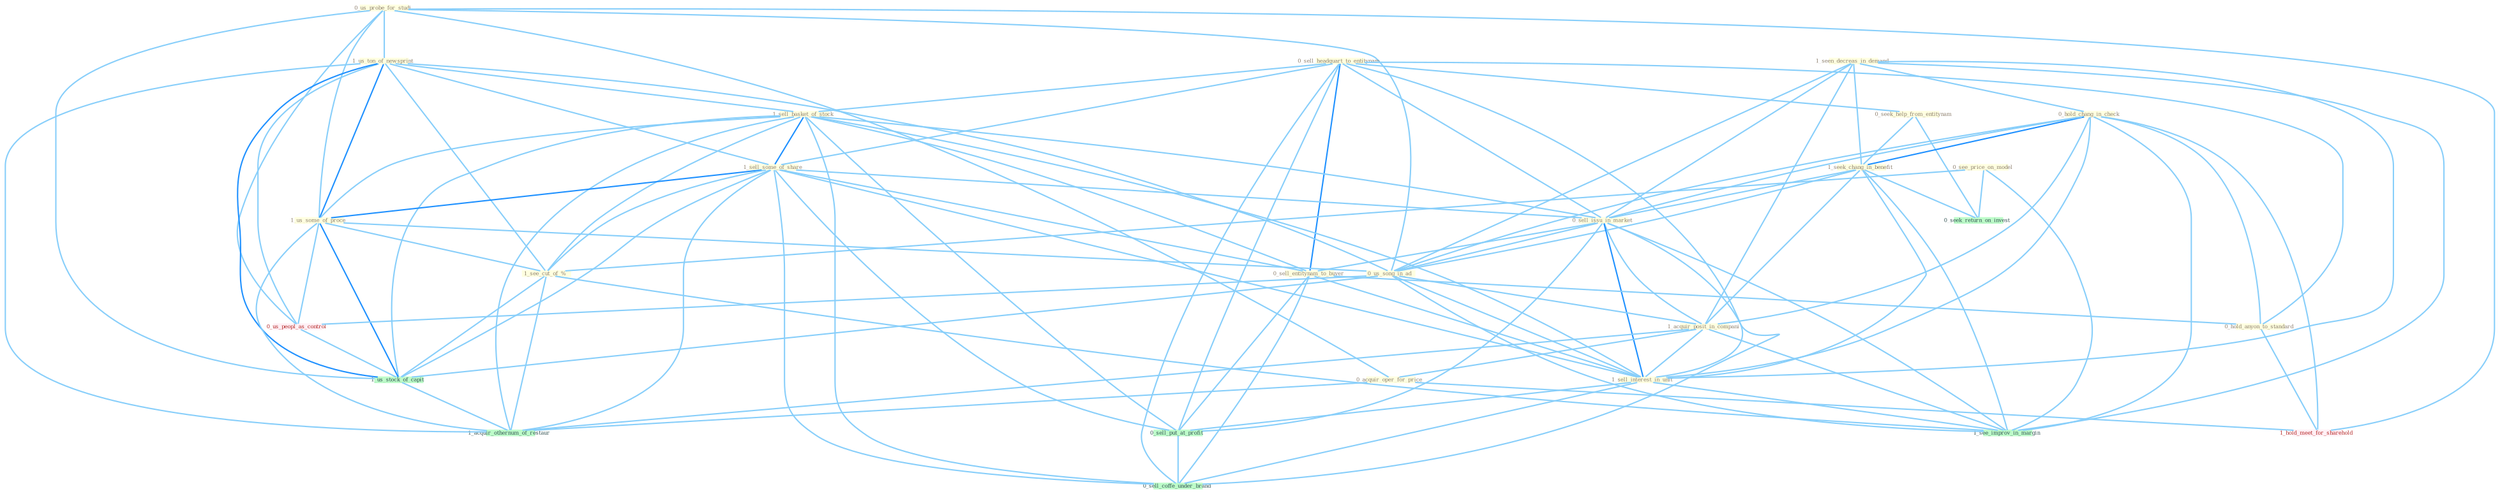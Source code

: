 Graph G{ 
    node
    [shape=polygon,style=filled,width=.5,height=.06,color="#BDFCC9",fixedsize=true,fontsize=4,
    fontcolor="#2f4f4f"];
    {node
    [color="#ffffe0", fontcolor="#8b7d6b"] "0_us_probe_for_studi " "0_sell_headquart_to_entitynam " "1_us_ton_of_newsprint " "0_seek_help_from_entitynam " "1_sell_basket_of_stock " "1_sell_some_of_share " "1_us_some_of_proce " "1_seen_decreas_in_demand " "0_hold_chang_in_check " "0_see_price_on_model " "1_seek_chang_in_benefit " "1_see_cut_of_% " "0_sell_issu_in_market " "0_sell_entitynam_to_buyer " "0_us_song_in_ad " "0_hold_anyon_to_standard " "1_acquir_posit_in_compani " "0_acquir_oper_for_price " "1_sell_interest_in_unit "}
{node [color="#fff0f5", fontcolor="#b22222"] "0_us_peopl_as_control " "1_hold_meet_for_sharehold "}
edge [color="#B0E2FF"];

	"0_us_probe_for_studi " -- "1_us_ton_of_newsprint " [w="1", color="#87cefa" ];
	"0_us_probe_for_studi " -- "1_us_some_of_proce " [w="1", color="#87cefa" ];
	"0_us_probe_for_studi " -- "0_us_song_in_ad " [w="1", color="#87cefa" ];
	"0_us_probe_for_studi " -- "0_acquir_oper_for_price " [w="1", color="#87cefa" ];
	"0_us_probe_for_studi " -- "0_us_peopl_as_control " [w="1", color="#87cefa" ];
	"0_us_probe_for_studi " -- "1_us_stock_of_capit " [w="1", color="#87cefa" ];
	"0_us_probe_for_studi " -- "1_hold_meet_for_sharehold " [w="1", color="#87cefa" ];
	"0_sell_headquart_to_entitynam " -- "0_seek_help_from_entitynam " [w="1", color="#87cefa" ];
	"0_sell_headquart_to_entitynam " -- "1_sell_basket_of_stock " [w="1", color="#87cefa" ];
	"0_sell_headquart_to_entitynam " -- "1_sell_some_of_share " [w="1", color="#87cefa" ];
	"0_sell_headquart_to_entitynam " -- "0_sell_issu_in_market " [w="1", color="#87cefa" ];
	"0_sell_headquart_to_entitynam " -- "0_sell_entitynam_to_buyer " [w="2", color="#1e90ff" , len=0.8];
	"0_sell_headquart_to_entitynam " -- "0_hold_anyon_to_standard " [w="1", color="#87cefa" ];
	"0_sell_headquart_to_entitynam " -- "1_sell_interest_in_unit " [w="1", color="#87cefa" ];
	"0_sell_headquart_to_entitynam " -- "0_sell_put_at_profit " [w="1", color="#87cefa" ];
	"0_sell_headquart_to_entitynam " -- "0_sell_coffe_under_brand " [w="1", color="#87cefa" ];
	"1_us_ton_of_newsprint " -- "1_sell_basket_of_stock " [w="1", color="#87cefa" ];
	"1_us_ton_of_newsprint " -- "1_sell_some_of_share " [w="1", color="#87cefa" ];
	"1_us_ton_of_newsprint " -- "1_us_some_of_proce " [w="2", color="#1e90ff" , len=0.8];
	"1_us_ton_of_newsprint " -- "1_see_cut_of_% " [w="1", color="#87cefa" ];
	"1_us_ton_of_newsprint " -- "0_us_song_in_ad " [w="1", color="#87cefa" ];
	"1_us_ton_of_newsprint " -- "0_us_peopl_as_control " [w="1", color="#87cefa" ];
	"1_us_ton_of_newsprint " -- "1_us_stock_of_capit " [w="2", color="#1e90ff" , len=0.8];
	"1_us_ton_of_newsprint " -- "1_acquir_othernum_of_restaur " [w="1", color="#87cefa" ];
	"0_seek_help_from_entitynam " -- "1_seek_chang_in_benefit " [w="1", color="#87cefa" ];
	"0_seek_help_from_entitynam " -- "0_seek_return_on_invest " [w="1", color="#87cefa" ];
	"1_sell_basket_of_stock " -- "1_sell_some_of_share " [w="2", color="#1e90ff" , len=0.8];
	"1_sell_basket_of_stock " -- "1_us_some_of_proce " [w="1", color="#87cefa" ];
	"1_sell_basket_of_stock " -- "1_see_cut_of_% " [w="1", color="#87cefa" ];
	"1_sell_basket_of_stock " -- "0_sell_issu_in_market " [w="1", color="#87cefa" ];
	"1_sell_basket_of_stock " -- "0_sell_entitynam_to_buyer " [w="1", color="#87cefa" ];
	"1_sell_basket_of_stock " -- "1_sell_interest_in_unit " [w="1", color="#87cefa" ];
	"1_sell_basket_of_stock " -- "0_sell_put_at_profit " [w="1", color="#87cefa" ];
	"1_sell_basket_of_stock " -- "1_us_stock_of_capit " [w="1", color="#87cefa" ];
	"1_sell_basket_of_stock " -- "0_sell_coffe_under_brand " [w="1", color="#87cefa" ];
	"1_sell_basket_of_stock " -- "1_acquir_othernum_of_restaur " [w="1", color="#87cefa" ];
	"1_sell_some_of_share " -- "1_us_some_of_proce " [w="2", color="#1e90ff" , len=0.8];
	"1_sell_some_of_share " -- "1_see_cut_of_% " [w="1", color="#87cefa" ];
	"1_sell_some_of_share " -- "0_sell_issu_in_market " [w="1", color="#87cefa" ];
	"1_sell_some_of_share " -- "0_sell_entitynam_to_buyer " [w="1", color="#87cefa" ];
	"1_sell_some_of_share " -- "1_sell_interest_in_unit " [w="1", color="#87cefa" ];
	"1_sell_some_of_share " -- "0_sell_put_at_profit " [w="1", color="#87cefa" ];
	"1_sell_some_of_share " -- "1_us_stock_of_capit " [w="1", color="#87cefa" ];
	"1_sell_some_of_share " -- "0_sell_coffe_under_brand " [w="1", color="#87cefa" ];
	"1_sell_some_of_share " -- "1_acquir_othernum_of_restaur " [w="1", color="#87cefa" ];
	"1_us_some_of_proce " -- "1_see_cut_of_% " [w="1", color="#87cefa" ];
	"1_us_some_of_proce " -- "0_us_song_in_ad " [w="1", color="#87cefa" ];
	"1_us_some_of_proce " -- "0_us_peopl_as_control " [w="1", color="#87cefa" ];
	"1_us_some_of_proce " -- "1_us_stock_of_capit " [w="2", color="#1e90ff" , len=0.8];
	"1_us_some_of_proce " -- "1_acquir_othernum_of_restaur " [w="1", color="#87cefa" ];
	"1_seen_decreas_in_demand " -- "0_hold_chang_in_check " [w="1", color="#87cefa" ];
	"1_seen_decreas_in_demand " -- "1_seek_chang_in_benefit " [w="1", color="#87cefa" ];
	"1_seen_decreas_in_demand " -- "0_sell_issu_in_market " [w="1", color="#87cefa" ];
	"1_seen_decreas_in_demand " -- "0_us_song_in_ad " [w="1", color="#87cefa" ];
	"1_seen_decreas_in_demand " -- "1_acquir_posit_in_compani " [w="1", color="#87cefa" ];
	"1_seen_decreas_in_demand " -- "1_sell_interest_in_unit " [w="1", color="#87cefa" ];
	"1_seen_decreas_in_demand " -- "1_see_improv_in_margin " [w="1", color="#87cefa" ];
	"0_hold_chang_in_check " -- "1_seek_chang_in_benefit " [w="2", color="#1e90ff" , len=0.8];
	"0_hold_chang_in_check " -- "0_sell_issu_in_market " [w="1", color="#87cefa" ];
	"0_hold_chang_in_check " -- "0_us_song_in_ad " [w="1", color="#87cefa" ];
	"0_hold_chang_in_check " -- "0_hold_anyon_to_standard " [w="1", color="#87cefa" ];
	"0_hold_chang_in_check " -- "1_acquir_posit_in_compani " [w="1", color="#87cefa" ];
	"0_hold_chang_in_check " -- "1_sell_interest_in_unit " [w="1", color="#87cefa" ];
	"0_hold_chang_in_check " -- "1_see_improv_in_margin " [w="1", color="#87cefa" ];
	"0_hold_chang_in_check " -- "1_hold_meet_for_sharehold " [w="1", color="#87cefa" ];
	"0_see_price_on_model " -- "1_see_cut_of_% " [w="1", color="#87cefa" ];
	"0_see_price_on_model " -- "0_seek_return_on_invest " [w="1", color="#87cefa" ];
	"0_see_price_on_model " -- "1_see_improv_in_margin " [w="1", color="#87cefa" ];
	"1_seek_chang_in_benefit " -- "0_sell_issu_in_market " [w="1", color="#87cefa" ];
	"1_seek_chang_in_benefit " -- "0_us_song_in_ad " [w="1", color="#87cefa" ];
	"1_seek_chang_in_benefit " -- "1_acquir_posit_in_compani " [w="1", color="#87cefa" ];
	"1_seek_chang_in_benefit " -- "1_sell_interest_in_unit " [w="1", color="#87cefa" ];
	"1_seek_chang_in_benefit " -- "0_seek_return_on_invest " [w="1", color="#87cefa" ];
	"1_seek_chang_in_benefit " -- "1_see_improv_in_margin " [w="1", color="#87cefa" ];
	"1_see_cut_of_% " -- "1_us_stock_of_capit " [w="1", color="#87cefa" ];
	"1_see_cut_of_% " -- "1_see_improv_in_margin " [w="1", color="#87cefa" ];
	"1_see_cut_of_% " -- "1_acquir_othernum_of_restaur " [w="1", color="#87cefa" ];
	"0_sell_issu_in_market " -- "0_sell_entitynam_to_buyer " [w="1", color="#87cefa" ];
	"0_sell_issu_in_market " -- "0_us_song_in_ad " [w="1", color="#87cefa" ];
	"0_sell_issu_in_market " -- "1_acquir_posit_in_compani " [w="1", color="#87cefa" ];
	"0_sell_issu_in_market " -- "1_sell_interest_in_unit " [w="2", color="#1e90ff" , len=0.8];
	"0_sell_issu_in_market " -- "0_sell_put_at_profit " [w="1", color="#87cefa" ];
	"0_sell_issu_in_market " -- "1_see_improv_in_margin " [w="1", color="#87cefa" ];
	"0_sell_issu_in_market " -- "0_sell_coffe_under_brand " [w="1", color="#87cefa" ];
	"0_sell_entitynam_to_buyer " -- "0_hold_anyon_to_standard " [w="1", color="#87cefa" ];
	"0_sell_entitynam_to_buyer " -- "1_sell_interest_in_unit " [w="1", color="#87cefa" ];
	"0_sell_entitynam_to_buyer " -- "0_sell_put_at_profit " [w="1", color="#87cefa" ];
	"0_sell_entitynam_to_buyer " -- "0_sell_coffe_under_brand " [w="1", color="#87cefa" ];
	"0_us_song_in_ad " -- "1_acquir_posit_in_compani " [w="1", color="#87cefa" ];
	"0_us_song_in_ad " -- "1_sell_interest_in_unit " [w="1", color="#87cefa" ];
	"0_us_song_in_ad " -- "0_us_peopl_as_control " [w="1", color="#87cefa" ];
	"0_us_song_in_ad " -- "1_us_stock_of_capit " [w="1", color="#87cefa" ];
	"0_us_song_in_ad " -- "1_see_improv_in_margin " [w="1", color="#87cefa" ];
	"0_hold_anyon_to_standard " -- "1_hold_meet_for_sharehold " [w="1", color="#87cefa" ];
	"1_acquir_posit_in_compani " -- "0_acquir_oper_for_price " [w="1", color="#87cefa" ];
	"1_acquir_posit_in_compani " -- "1_sell_interest_in_unit " [w="1", color="#87cefa" ];
	"1_acquir_posit_in_compani " -- "1_see_improv_in_margin " [w="1", color="#87cefa" ];
	"1_acquir_posit_in_compani " -- "1_acquir_othernum_of_restaur " [w="1", color="#87cefa" ];
	"0_acquir_oper_for_price " -- "1_hold_meet_for_sharehold " [w="1", color="#87cefa" ];
	"0_acquir_oper_for_price " -- "1_acquir_othernum_of_restaur " [w="1", color="#87cefa" ];
	"1_sell_interest_in_unit " -- "0_sell_put_at_profit " [w="1", color="#87cefa" ];
	"1_sell_interest_in_unit " -- "1_see_improv_in_margin " [w="1", color="#87cefa" ];
	"1_sell_interest_in_unit " -- "0_sell_coffe_under_brand " [w="1", color="#87cefa" ];
	"0_us_peopl_as_control " -- "1_us_stock_of_capit " [w="1", color="#87cefa" ];
	"0_sell_put_at_profit " -- "0_sell_coffe_under_brand " [w="1", color="#87cefa" ];
	"1_us_stock_of_capit " -- "1_acquir_othernum_of_restaur " [w="1", color="#87cefa" ];
}